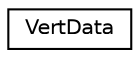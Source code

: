 digraph G
{
  edge [fontname="Helvetica",fontsize="10",labelfontname="Helvetica",labelfontsize="10"];
  node [fontname="Helvetica",fontsize="10",shape=record];
  rankdir=LR;
  Node1 [label="VertData",height=0.2,width=0.4,color="black", fillcolor="white", style="filled",URL="$d2/d11/structVertData.html"];
}
